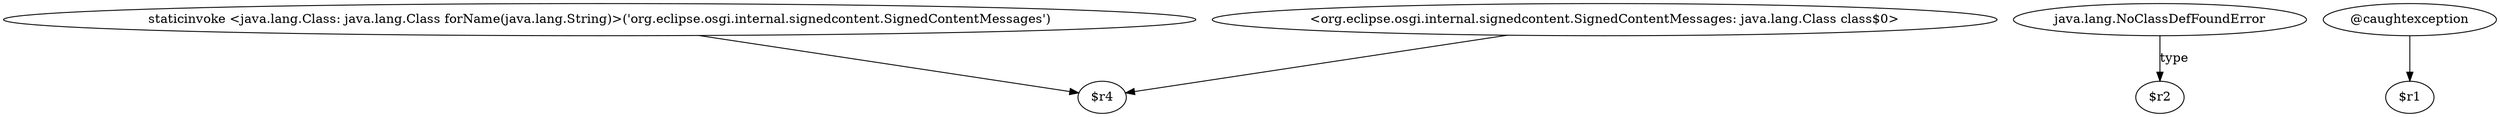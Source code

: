 digraph g {
0[label="staticinvoke <java.lang.Class: java.lang.Class forName(java.lang.String)>('org.eclipse.osgi.internal.signedcontent.SignedContentMessages')"]
1[label="$r4"]
0->1[label=""]
2[label="java.lang.NoClassDefFoundError"]
3[label="$r2"]
2->3[label="type"]
4[label="@caughtexception"]
5[label="$r1"]
4->5[label=""]
6[label="<org.eclipse.osgi.internal.signedcontent.SignedContentMessages: java.lang.Class class$0>"]
6->1[label=""]
}